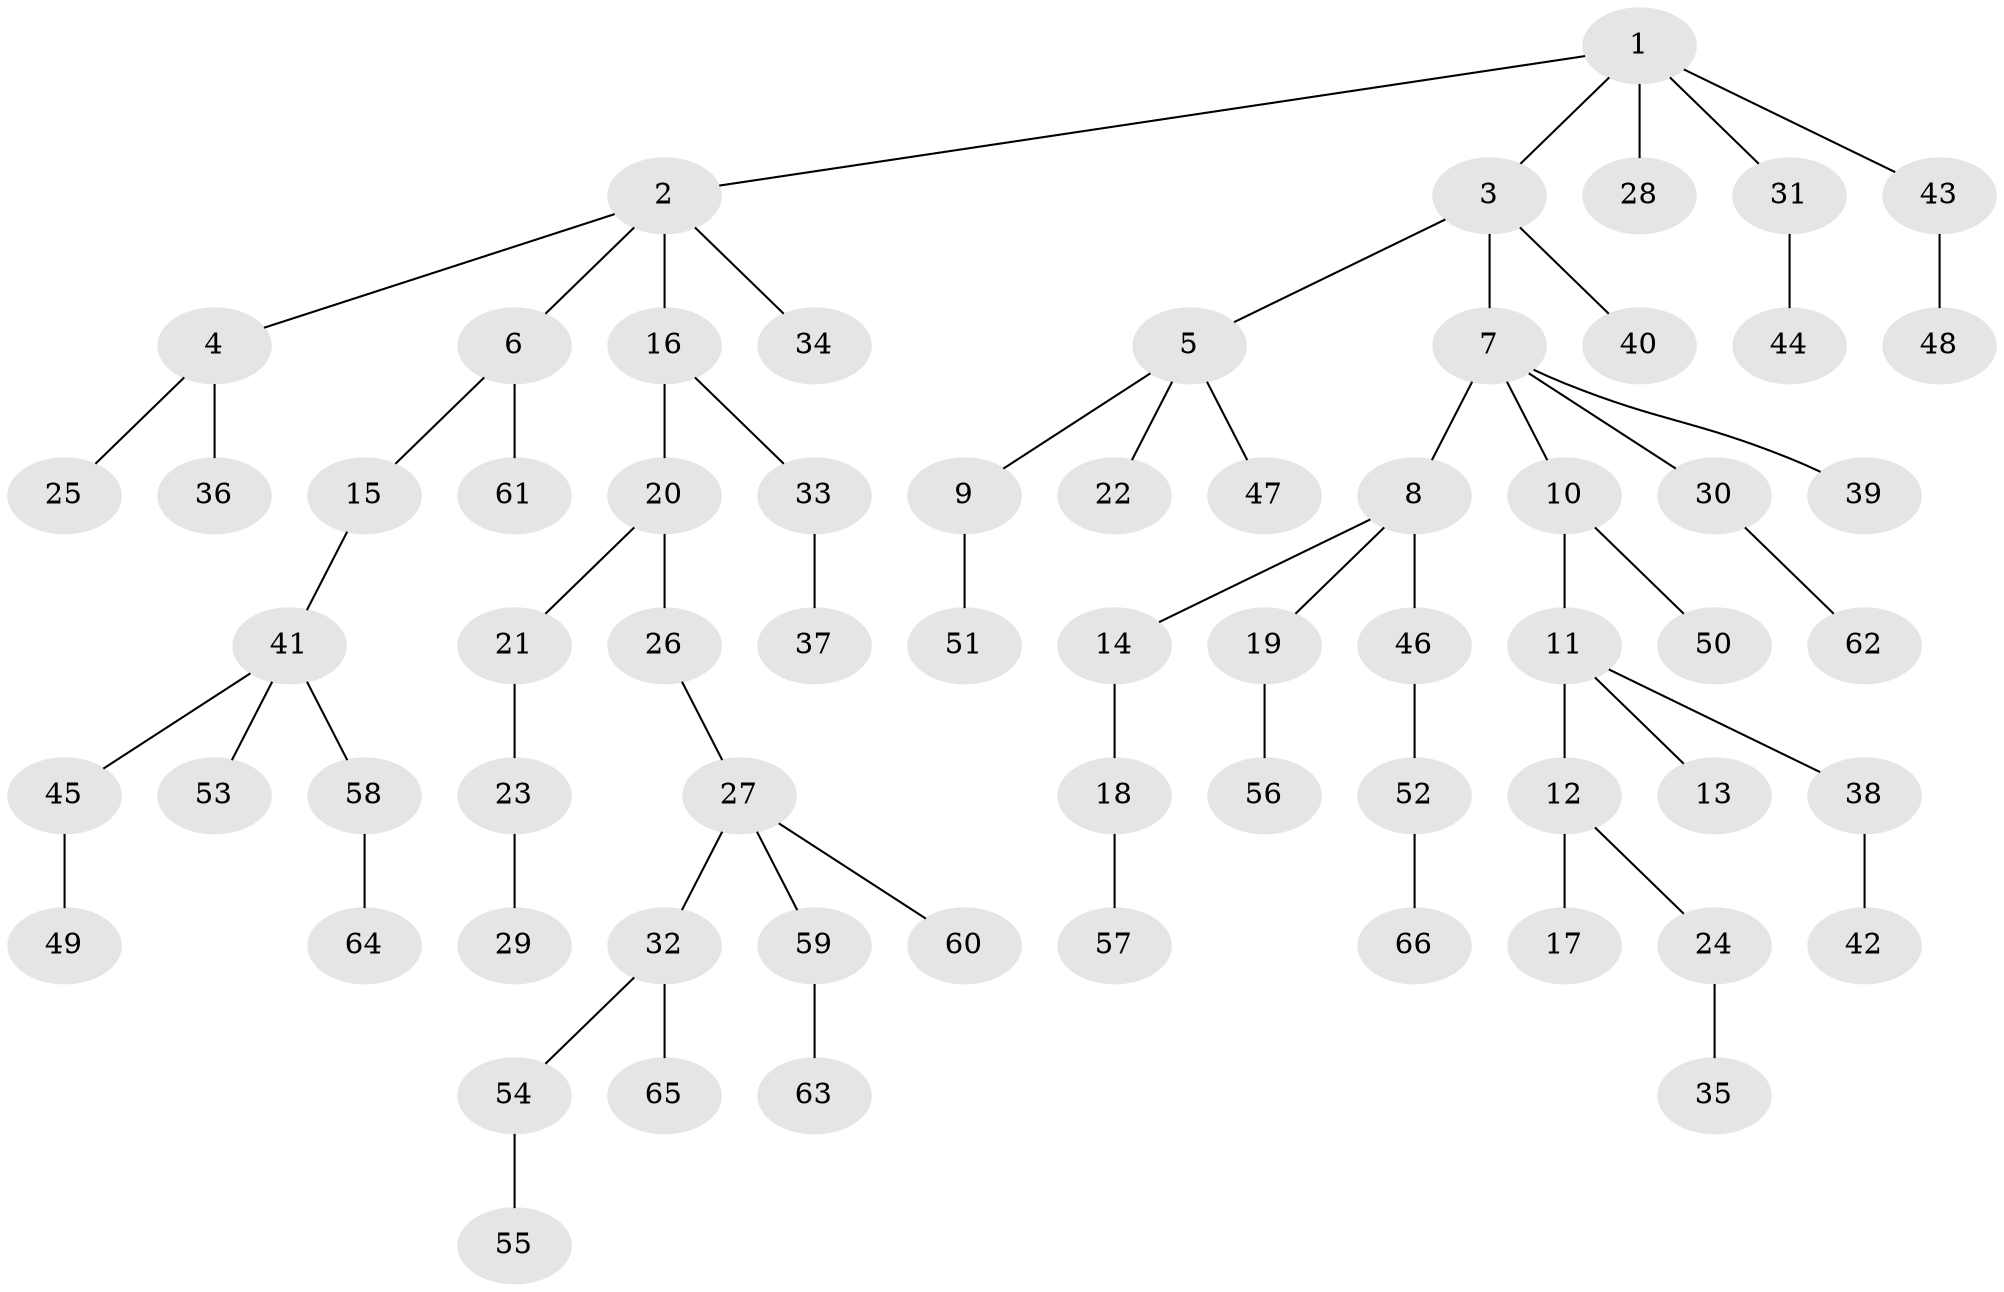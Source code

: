 // Generated by graph-tools (version 1.1) at 2025/50/03/09/25 03:50:24]
// undirected, 66 vertices, 65 edges
graph export_dot {
graph [start="1"]
  node [color=gray90,style=filled];
  1;
  2;
  3;
  4;
  5;
  6;
  7;
  8;
  9;
  10;
  11;
  12;
  13;
  14;
  15;
  16;
  17;
  18;
  19;
  20;
  21;
  22;
  23;
  24;
  25;
  26;
  27;
  28;
  29;
  30;
  31;
  32;
  33;
  34;
  35;
  36;
  37;
  38;
  39;
  40;
  41;
  42;
  43;
  44;
  45;
  46;
  47;
  48;
  49;
  50;
  51;
  52;
  53;
  54;
  55;
  56;
  57;
  58;
  59;
  60;
  61;
  62;
  63;
  64;
  65;
  66;
  1 -- 2;
  1 -- 3;
  1 -- 28;
  1 -- 31;
  1 -- 43;
  2 -- 4;
  2 -- 6;
  2 -- 16;
  2 -- 34;
  3 -- 5;
  3 -- 7;
  3 -- 40;
  4 -- 25;
  4 -- 36;
  5 -- 9;
  5 -- 22;
  5 -- 47;
  6 -- 15;
  6 -- 61;
  7 -- 8;
  7 -- 10;
  7 -- 30;
  7 -- 39;
  8 -- 14;
  8 -- 19;
  8 -- 46;
  9 -- 51;
  10 -- 11;
  10 -- 50;
  11 -- 12;
  11 -- 13;
  11 -- 38;
  12 -- 17;
  12 -- 24;
  14 -- 18;
  15 -- 41;
  16 -- 20;
  16 -- 33;
  18 -- 57;
  19 -- 56;
  20 -- 21;
  20 -- 26;
  21 -- 23;
  23 -- 29;
  24 -- 35;
  26 -- 27;
  27 -- 32;
  27 -- 59;
  27 -- 60;
  30 -- 62;
  31 -- 44;
  32 -- 54;
  32 -- 65;
  33 -- 37;
  38 -- 42;
  41 -- 45;
  41 -- 53;
  41 -- 58;
  43 -- 48;
  45 -- 49;
  46 -- 52;
  52 -- 66;
  54 -- 55;
  58 -- 64;
  59 -- 63;
}

